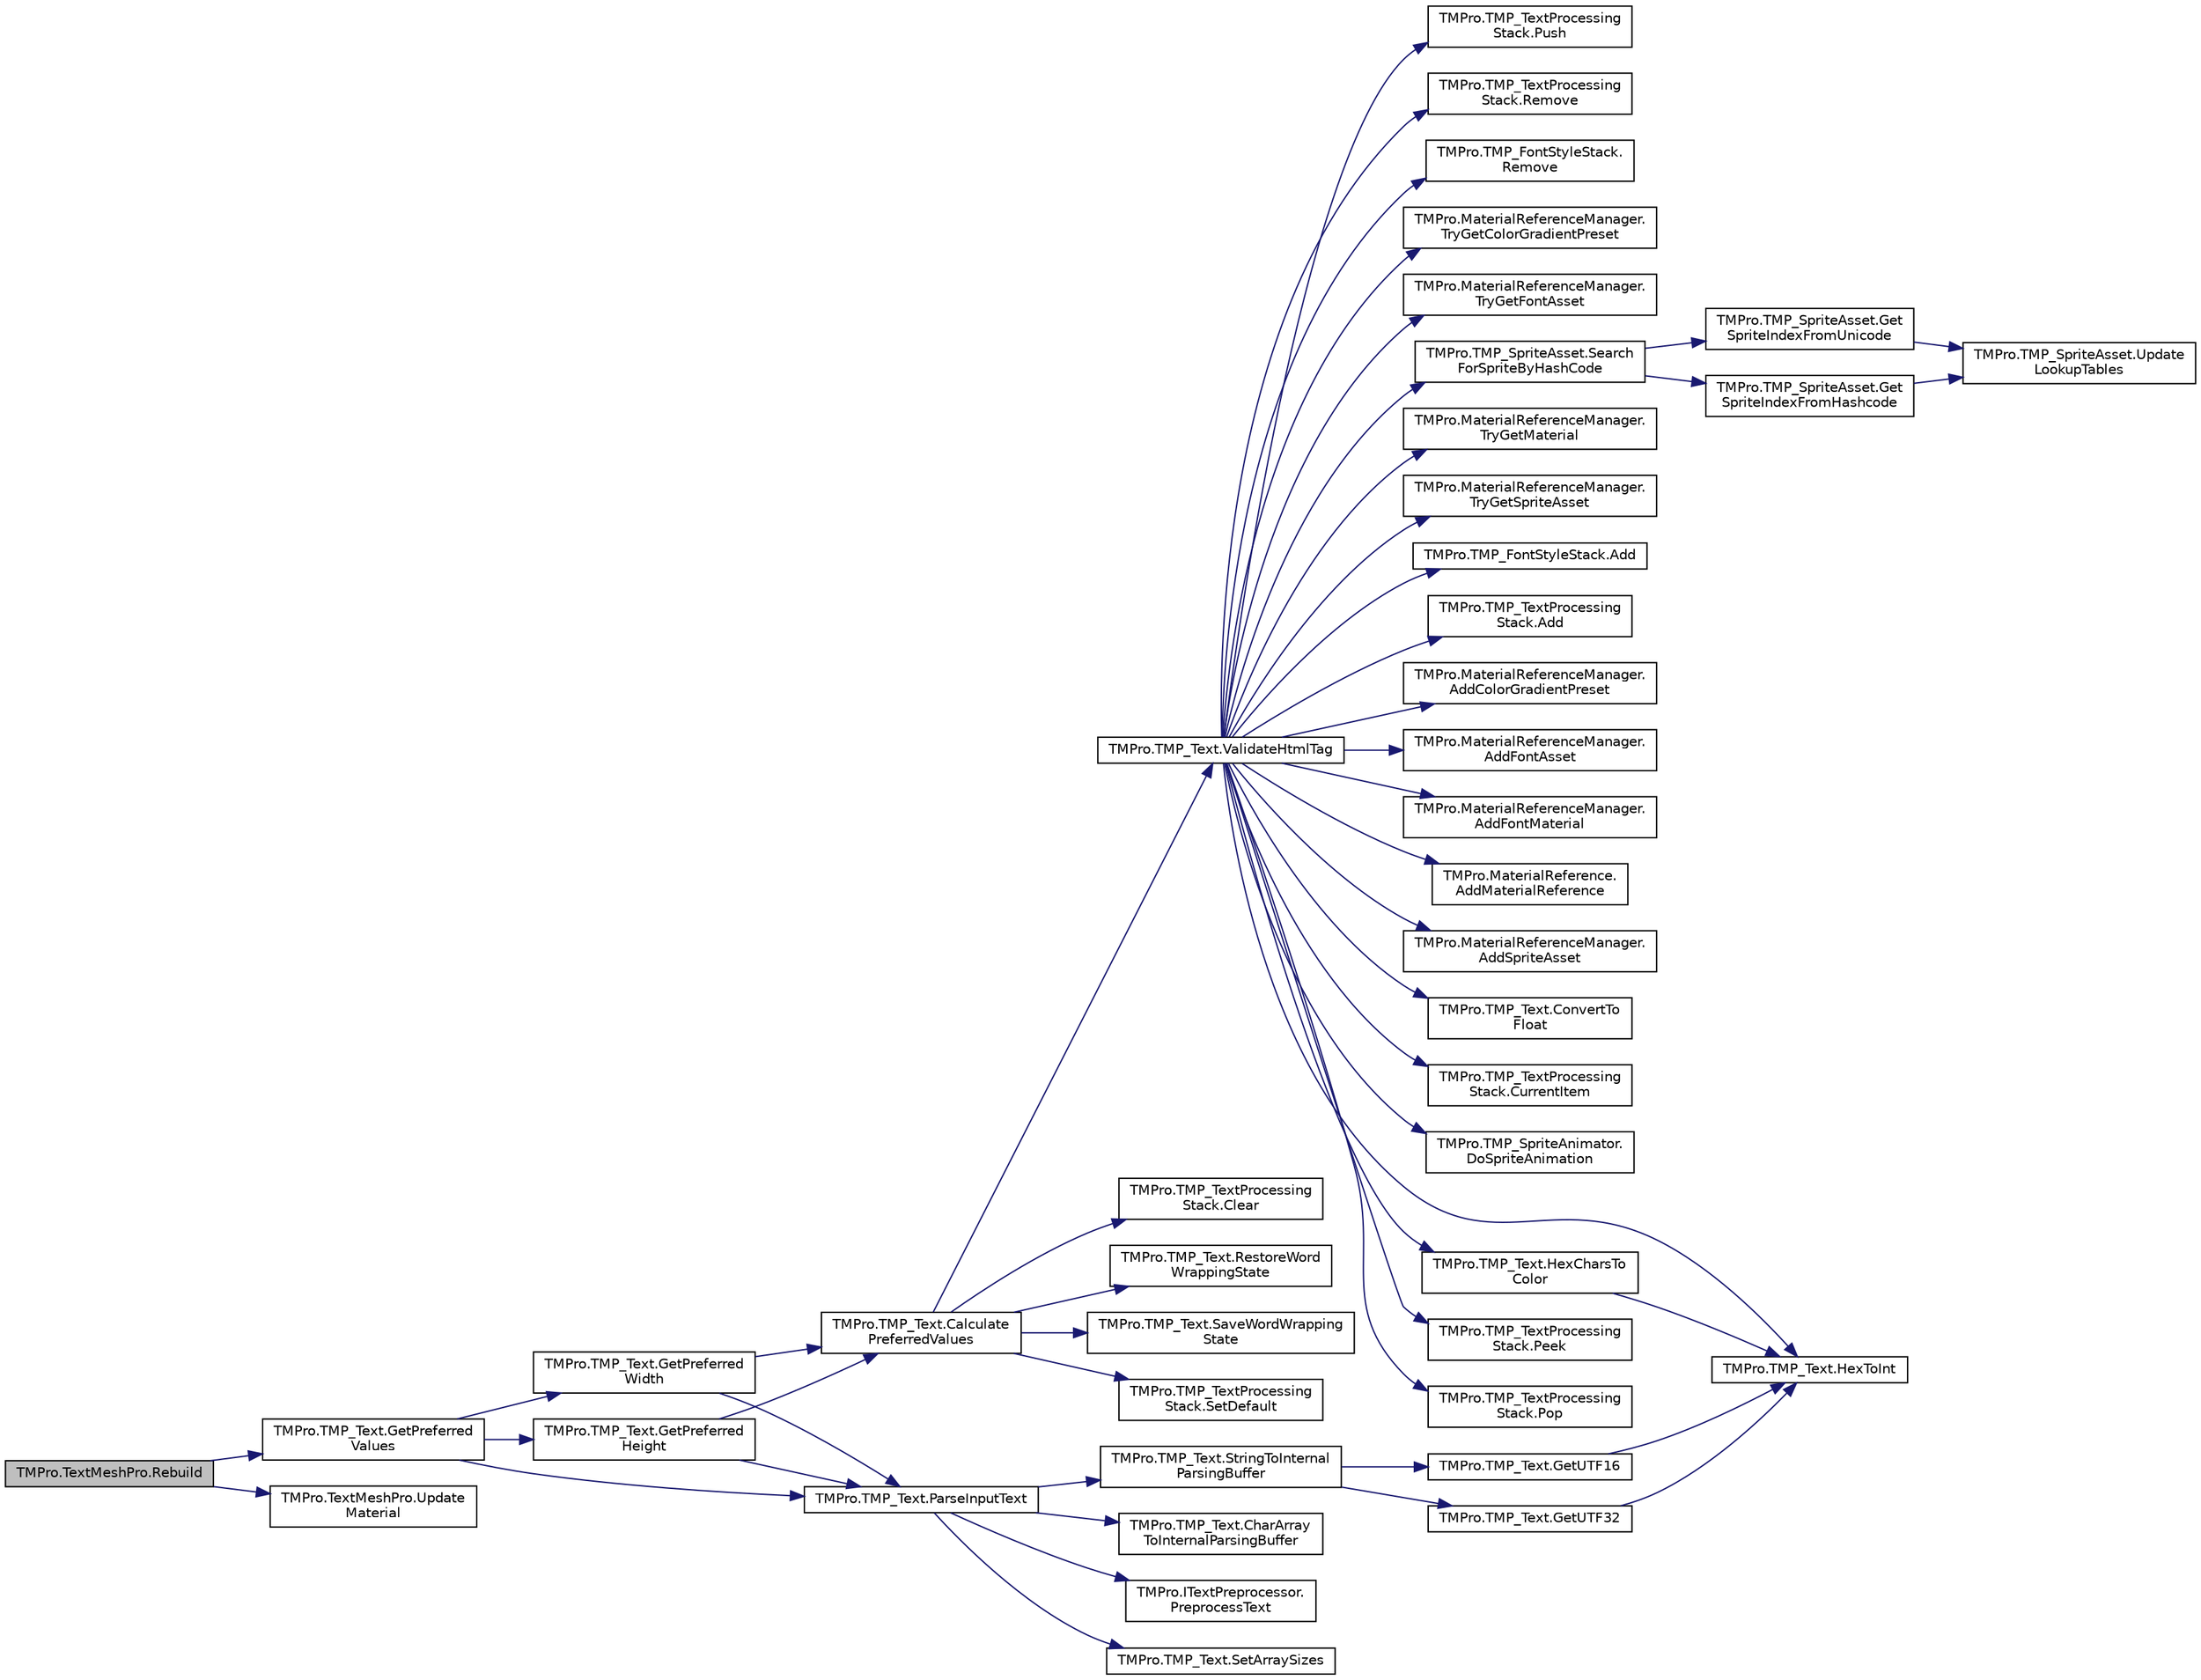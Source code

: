 digraph "TMPro.TextMeshPro.Rebuild"
{
 // LATEX_PDF_SIZE
  edge [fontname="Helvetica",fontsize="10",labelfontname="Helvetica",labelfontsize="10"];
  node [fontname="Helvetica",fontsize="10",shape=record];
  rankdir="LR";
  Node1 [label="TMPro.TextMeshPro.Rebuild",height=0.2,width=0.4,color="black", fillcolor="grey75", style="filled", fontcolor="black",tooltip=" "];
  Node1 -> Node2 [color="midnightblue",fontsize="10",style="solid",fontname="Helvetica"];
  Node2 [label="TMPro.TMP_Text.GetPreferred\lValues",height=0.2,width=0.4,color="black", fillcolor="white", style="filled",URL="$class_t_m_pro_1_1_t_m_p___text.html#a9d3dbcb6ccf3ef97454b5ec89725eccb",tooltip="Function to Calculate the Preferred Width and Height of the text object."];
  Node2 -> Node3 [color="midnightblue",fontsize="10",style="solid",fontname="Helvetica"];
  Node3 [label="TMPro.TMP_Text.GetPreferred\lHeight",height=0.2,width=0.4,color="black", fillcolor="white", style="filled",URL="$class_t_m_pro_1_1_t_m_p___text.html#a754e5a230232f1ed55615e55a3ed32ad",tooltip="Method to calculate the preferred height of a text object."];
  Node3 -> Node4 [color="midnightblue",fontsize="10",style="solid",fontname="Helvetica"];
  Node4 [label="TMPro.TMP_Text.Calculate\lPreferredValues",height=0.2,width=0.4,color="black", fillcolor="white", style="filled",URL="$class_t_m_pro_1_1_t_m_p___text.html#acc9b0abc219f02c05f5badfd0e649094",tooltip="Method to calculate the preferred width and height of the text object."];
  Node4 -> Node5 [color="midnightblue",fontsize="10",style="solid",fontname="Helvetica"];
  Node5 [label="TMPro.TMP_TextProcessing\lStack.Clear",height=0.2,width=0.4,color="black", fillcolor="white", style="filled",URL="$struct_t_m_pro_1_1_t_m_p___text_processing_stack.html#a251279ee81e8a656885c8f07e48200f2",tooltip="Function to clear and reset stack to first item."];
  Node4 -> Node6 [color="midnightblue",fontsize="10",style="solid",fontname="Helvetica"];
  Node6 [label="TMPro.TMP_Text.RestoreWord\lWrappingState",height=0.2,width=0.4,color="black", fillcolor="white", style="filled",URL="$class_t_m_pro_1_1_t_m_p___text.html#a0555e7043aed6e3db5ef6113eac2fa77",tooltip="Restore the State of various variables used in the mesh creation loop."];
  Node4 -> Node7 [color="midnightblue",fontsize="10",style="solid",fontname="Helvetica"];
  Node7 [label="TMPro.TMP_Text.SaveWordWrapping\lState",height=0.2,width=0.4,color="black", fillcolor="white", style="filled",URL="$class_t_m_pro_1_1_t_m_p___text.html#af4575fb91d41221be3bd2764a356eda1",tooltip="Save the State of various variables used in the mesh creation loop in conjunction with Word Wrapping"];
  Node4 -> Node8 [color="midnightblue",fontsize="10",style="solid",fontname="Helvetica"];
  Node8 [label="TMPro.TMP_TextProcessing\lStack.SetDefault",height=0.2,width=0.4,color="black", fillcolor="white", style="filled",URL="$struct_t_m_pro_1_1_t_m_p___text_processing_stack.html#a1580e126246f80bf22e81f42b58c103a",tooltip="Function to set the first item on the stack and reset index."];
  Node4 -> Node9 [color="midnightblue",fontsize="10",style="solid",fontname="Helvetica"];
  Node9 [label="TMPro.TMP_Text.ValidateHtmlTag",height=0.2,width=0.4,color="black", fillcolor="white", style="filled",URL="$class_t_m_pro_1_1_t_m_p___text.html#a76d0eee876964ce9802f7176a61e70d7",tooltip="Function to identify and validate the rich tag. Returns the position of the > if the tag was valid."];
  Node9 -> Node10 [color="midnightblue",fontsize="10",style="solid",fontname="Helvetica"];
  Node10 [label="TMPro.TMP_FontStyleStack.Add",height=0.2,width=0.4,color="black", fillcolor="white", style="filled",URL="$struct_t_m_pro_1_1_t_m_p___font_style_stack.html#afb49bfd1712fe787fa32441c01b9c87f",tooltip=" "];
  Node9 -> Node11 [color="midnightblue",fontsize="10",style="solid",fontname="Helvetica"];
  Node11 [label="TMPro.TMP_TextProcessing\lStack.Add",height=0.2,width=0.4,color="black", fillcolor="white", style="filled",URL="$struct_t_m_pro_1_1_t_m_p___text_processing_stack.html#ae714d56264dcfa5e94adebcee1c8e678",tooltip="Function to add a new item to the stack."];
  Node9 -> Node12 [color="midnightblue",fontsize="10",style="solid",fontname="Helvetica"];
  Node12 [label="TMPro.MaterialReferenceManager.\lAddColorGradientPreset",height=0.2,width=0.4,color="black", fillcolor="white", style="filled",URL="$class_t_m_pro_1_1_material_reference_manager.html#aaff4d63fa8a94aa0b4badb98076ce0b3",tooltip="Add new Color Gradient Preset to dictionary."];
  Node9 -> Node13 [color="midnightblue",fontsize="10",style="solid",fontname="Helvetica"];
  Node13 [label="TMPro.MaterialReferenceManager.\lAddFontAsset",height=0.2,width=0.4,color="black", fillcolor="white", style="filled",URL="$class_t_m_pro_1_1_material_reference_manager.html#aef7197e07d5b322b6ed3d8baf4d8c0cf",tooltip="Add new font asset reference to dictionary."];
  Node9 -> Node14 [color="midnightblue",fontsize="10",style="solid",fontname="Helvetica"];
  Node14 [label="TMPro.MaterialReferenceManager.\lAddFontMaterial",height=0.2,width=0.4,color="black", fillcolor="white", style="filled",URL="$class_t_m_pro_1_1_material_reference_manager.html#ad32f019ea73193084d8e7f90f387b679",tooltip="Add new Material reference to dictionary."];
  Node9 -> Node15 [color="midnightblue",fontsize="10",style="solid",fontname="Helvetica"];
  Node15 [label="TMPro.MaterialReference.\lAddMaterialReference",height=0.2,width=0.4,color="black", fillcolor="white", style="filled",URL="$struct_t_m_pro_1_1_material_reference.html#a671a784525ebc4709414c442d7af7187",tooltip="Function to add a new material reference and returning its index in the material reference array."];
  Node9 -> Node16 [color="midnightblue",fontsize="10",style="solid",fontname="Helvetica"];
  Node16 [label="TMPro.MaterialReferenceManager.\lAddSpriteAsset",height=0.2,width=0.4,color="black", fillcolor="white", style="filled",URL="$class_t_m_pro_1_1_material_reference_manager.html#a3810186f9c82e44d3ca54ed456f6d8bd",tooltip="Add new Sprite Asset to dictionary."];
  Node9 -> Node17 [color="midnightblue",fontsize="10",style="solid",fontname="Helvetica"];
  Node17 [label="TMPro.TMP_Text.ConvertTo\lFloat",height=0.2,width=0.4,color="black", fillcolor="white", style="filled",URL="$class_t_m_pro_1_1_t_m_p___text.html#a939a6f39042a1079067970d796eeee6f",tooltip="Extracts a float value from char[] assuming we know the position of the start, end and decimal point."];
  Node9 -> Node18 [color="midnightblue",fontsize="10",style="solid",fontname="Helvetica"];
  Node18 [label="TMPro.TMP_TextProcessing\lStack.CurrentItem",height=0.2,width=0.4,color="black", fillcolor="white", style="filled",URL="$struct_t_m_pro_1_1_t_m_p___text_processing_stack.html#a316f48634f9ec9d9823cc7626e6439b8",tooltip="Function to retrieve the current item from the stack."];
  Node9 -> Node19 [color="midnightblue",fontsize="10",style="solid",fontname="Helvetica"];
  Node19 [label="TMPro.TMP_SpriteAnimator.\lDoSpriteAnimation",height=0.2,width=0.4,color="black", fillcolor="white", style="filled",URL="$class_t_m_pro_1_1_t_m_p___sprite_animator.html#aaea8d585b20ea1d6f9d96c60033dc1a6",tooltip=" "];
  Node9 -> Node20 [color="midnightblue",fontsize="10",style="solid",fontname="Helvetica"];
  Node20 [label="TMPro.TMP_Text.HexCharsTo\lColor",height=0.2,width=0.4,color="black", fillcolor="white", style="filled",URL="$class_t_m_pro_1_1_t_m_p___text.html#a455f31609db404fc228b7208b97a3a74",tooltip="Method to convert Hex color values to Color32"];
  Node20 -> Node21 [color="midnightblue",fontsize="10",style="solid",fontname="Helvetica"];
  Node21 [label="TMPro.TMP_Text.HexToInt",height=0.2,width=0.4,color="black", fillcolor="white", style="filled",URL="$class_t_m_pro_1_1_t_m_p___text.html#a2c888ce3a21999d51131753730cac678",tooltip="Function to pack scale information in the UV2 Channel."];
  Node9 -> Node21 [color="midnightblue",fontsize="10",style="solid",fontname="Helvetica"];
  Node9 -> Node22 [color="midnightblue",fontsize="10",style="solid",fontname="Helvetica"];
  Node22 [label="TMPro.TMP_TextProcessing\lStack.Peek",height=0.2,width=0.4,color="black", fillcolor="white", style="filled",URL="$struct_t_m_pro_1_1_t_m_p___text_processing_stack.html#a59e978bf54e1905503edf75e0d75bb59",tooltip=" "];
  Node9 -> Node23 [color="midnightblue",fontsize="10",style="solid",fontname="Helvetica"];
  Node23 [label="TMPro.TMP_TextProcessing\lStack.Pop",height=0.2,width=0.4,color="black", fillcolor="white", style="filled",URL="$struct_t_m_pro_1_1_t_m_p___text_processing_stack.html#a96c2a8cc7189e7ed4116adbb6187bb27",tooltip=" "];
  Node9 -> Node24 [color="midnightblue",fontsize="10",style="solid",fontname="Helvetica"];
  Node24 [label="TMPro.TMP_TextProcessing\lStack.Push",height=0.2,width=0.4,color="black", fillcolor="white", style="filled",URL="$struct_t_m_pro_1_1_t_m_p___text_processing_stack.html#a32c376682e5f9ae7a7291676a9974e80",tooltip=" "];
  Node9 -> Node25 [color="midnightblue",fontsize="10",style="solid",fontname="Helvetica"];
  Node25 [label="TMPro.TMP_TextProcessing\lStack.Remove",height=0.2,width=0.4,color="black", fillcolor="white", style="filled",URL="$struct_t_m_pro_1_1_t_m_p___text_processing_stack.html#ae88317fdd03d23ab9ffb5e7dbd22aac1",tooltip="Function to retrieve an item from the stack."];
  Node9 -> Node26 [color="midnightblue",fontsize="10",style="solid",fontname="Helvetica"];
  Node26 [label="TMPro.TMP_FontStyleStack.\lRemove",height=0.2,width=0.4,color="black", fillcolor="white", style="filled",URL="$struct_t_m_pro_1_1_t_m_p___font_style_stack.html#a2d9ff822b2f097a67057a194149077d4",tooltip=" "];
  Node9 -> Node27 [color="midnightblue",fontsize="10",style="solid",fontname="Helvetica"];
  Node27 [label="TMPro.TMP_SpriteAsset.Search\lForSpriteByHashCode",height=0.2,width=0.4,color="black", fillcolor="white", style="filled",URL="$class_t_m_pro_1_1_t_m_p___sprite_asset.html#a0a140b6024a1c437a950681c7c9f4212",tooltip="Search the given sprite asset and fallbacks for a sprite whose hash code value of its name matches th..."];
  Node27 -> Node28 [color="midnightblue",fontsize="10",style="solid",fontname="Helvetica"];
  Node28 [label="TMPro.TMP_SpriteAsset.Get\lSpriteIndexFromHashcode",height=0.2,width=0.4,color="black", fillcolor="white", style="filled",URL="$class_t_m_pro_1_1_t_m_p___sprite_asset.html#a9913527431a09b1d82e42f8365b2533c",tooltip="Function which returns the sprite index using the hashcode of the name"];
  Node28 -> Node29 [color="midnightblue",fontsize="10",style="solid",fontname="Helvetica"];
  Node29 [label="TMPro.TMP_SpriteAsset.Update\lLookupTables",height=0.2,width=0.4,color="black", fillcolor="white", style="filled",URL="$class_t_m_pro_1_1_t_m_p___sprite_asset.html#ac0d576c7ae191d74887684c5388ca32a",tooltip="Function to update the sprite name and unicode lookup tables. This function should be called when a s..."];
  Node27 -> Node30 [color="midnightblue",fontsize="10",style="solid",fontname="Helvetica"];
  Node30 [label="TMPro.TMP_SpriteAsset.Get\lSpriteIndexFromUnicode",height=0.2,width=0.4,color="black", fillcolor="white", style="filled",URL="$class_t_m_pro_1_1_t_m_p___sprite_asset.html#a8ee6b1fc6a39a615005fe6b53c2906a2",tooltip="Returns the index of the sprite for the given unicode value."];
  Node30 -> Node29 [color="midnightblue",fontsize="10",style="solid",fontname="Helvetica"];
  Node9 -> Node31 [color="midnightblue",fontsize="10",style="solid",fontname="Helvetica"];
  Node31 [label="TMPro.MaterialReferenceManager.\lTryGetColorGradientPreset",height=0.2,width=0.4,color="black", fillcolor="white", style="filled",URL="$class_t_m_pro_1_1_material_reference_manager.html#a61de4a348042d6714254fd9558f8f632",tooltip="Function returning the Color Gradient Preset corresponding to the provided hash code."];
  Node9 -> Node32 [color="midnightblue",fontsize="10",style="solid",fontname="Helvetica"];
  Node32 [label="TMPro.MaterialReferenceManager.\lTryGetFontAsset",height=0.2,width=0.4,color="black", fillcolor="white", style="filled",URL="$class_t_m_pro_1_1_material_reference_manager.html#aea90526985cf5081a931bfbc4d36af81",tooltip="Function returning the Font Asset corresponding to the provided hash code."];
  Node9 -> Node33 [color="midnightblue",fontsize="10",style="solid",fontname="Helvetica"];
  Node33 [label="TMPro.MaterialReferenceManager.\lTryGetMaterial",height=0.2,width=0.4,color="black", fillcolor="white", style="filled",URL="$class_t_m_pro_1_1_material_reference_manager.html#a4826b2b5ac5de579423e0eaee6955dfc",tooltip="Function returning the Font Material corresponding to the provided hash code."];
  Node9 -> Node34 [color="midnightblue",fontsize="10",style="solid",fontname="Helvetica"];
  Node34 [label="TMPro.MaterialReferenceManager.\lTryGetSpriteAsset",height=0.2,width=0.4,color="black", fillcolor="white", style="filled",URL="$class_t_m_pro_1_1_material_reference_manager.html#a134f55b51c7660176516e2fe3b71d4ae",tooltip="Function returning the Sprite Asset corresponding to the provided hash code."];
  Node3 -> Node35 [color="midnightblue",fontsize="10",style="solid",fontname="Helvetica"];
  Node35 [label="TMPro.TMP_Text.ParseInputText",height=0.2,width=0.4,color="black", fillcolor="white", style="filled",URL="$class_t_m_pro_1_1_t_m_p___text.html#abf101b7be511178e9d0d6999dcd26977",tooltip="Method to parse the input text based on its source"];
  Node35 -> Node36 [color="midnightblue",fontsize="10",style="solid",fontname="Helvetica"];
  Node36 [label="TMPro.TMP_Text.CharArray\lToInternalParsingBuffer",height=0.2,width=0.4,color="black", fillcolor="white", style="filled",URL="$class_t_m_pro_1_1_t_m_p___text.html#a6d53cd25d63debfdf935d1a8c6f80fd8",tooltip="Copies Content of formatted SetText() to charBuffer."];
  Node35 -> Node37 [color="midnightblue",fontsize="10",style="solid",fontname="Helvetica"];
  Node37 [label="TMPro.ITextPreprocessor.\lPreprocessText",height=0.2,width=0.4,color="black", fillcolor="white", style="filled",URL="$interface_t_m_pro_1_1_i_text_preprocessor.html#a211b26c6e7a5eec73c08ab268289c38a",tooltip="Function used for preprocessing of text"];
  Node35 -> Node38 [color="midnightblue",fontsize="10",style="solid",fontname="Helvetica"];
  Node38 [label="TMPro.TMP_Text.SetArraySizes",height=0.2,width=0.4,color="black", fillcolor="white", style="filled",URL="$class_t_m_pro_1_1_t_m_p___text.html#aae071dbc72453798f55d616867d137c4",tooltip="Method used to determine the number of visible characters and required buffer allocations."];
  Node35 -> Node39 [color="midnightblue",fontsize="10",style="solid",fontname="Helvetica"];
  Node39 [label="TMPro.TMP_Text.StringToInternal\lParsingBuffer",height=0.2,width=0.4,color="black", fillcolor="white", style="filled",URL="$class_t_m_pro_1_1_t_m_p___text.html#a0e45cd8e4f33d123b9068ba75cff441f",tooltip="Method to store the content of a string into an integer array."];
  Node39 -> Node40 [color="midnightblue",fontsize="10",style="solid",fontname="Helvetica"];
  Node40 [label="TMPro.TMP_Text.GetUTF16",height=0.2,width=0.4,color="black", fillcolor="white", style="filled",URL="$class_t_m_pro_1_1_t_m_p___text.html#ac300ce0327de1c0807c6617496b367cb",tooltip="Convert UTF-16 Hex to Char"];
  Node40 -> Node21 [color="midnightblue",fontsize="10",style="solid",fontname="Helvetica"];
  Node39 -> Node41 [color="midnightblue",fontsize="10",style="solid",fontname="Helvetica"];
  Node41 [label="TMPro.TMP_Text.GetUTF32",height=0.2,width=0.4,color="black", fillcolor="white", style="filled",URL="$class_t_m_pro_1_1_t_m_p___text.html#add381cfff574155b2b44eddc9fedd883",tooltip="Convert UTF-32 Hex to Char"];
  Node41 -> Node21 [color="midnightblue",fontsize="10",style="solid",fontname="Helvetica"];
  Node2 -> Node42 [color="midnightblue",fontsize="10",style="solid",fontname="Helvetica"];
  Node42 [label="TMPro.TMP_Text.GetPreferred\lWidth",height=0.2,width=0.4,color="black", fillcolor="white", style="filled",URL="$class_t_m_pro_1_1_t_m_p___text.html#abb5c80b9a45b89007024c857593e12c8",tooltip="Method to calculate the preferred width of a text object."];
  Node42 -> Node4 [color="midnightblue",fontsize="10",style="solid",fontname="Helvetica"];
  Node42 -> Node35 [color="midnightblue",fontsize="10",style="solid",fontname="Helvetica"];
  Node2 -> Node35 [color="midnightblue",fontsize="10",style="solid",fontname="Helvetica"];
  Node1 -> Node43 [color="midnightblue",fontsize="10",style="solid",fontname="Helvetica"];
  Node43 [label="TMPro.TextMeshPro.Update\lMaterial",height=0.2,width=0.4,color="black", fillcolor="white", style="filled",URL="$class_t_m_pro_1_1_text_mesh_pro.html#ae087fd09b3ce4bb5bfea21e7207f3d56",tooltip=" "];
}
